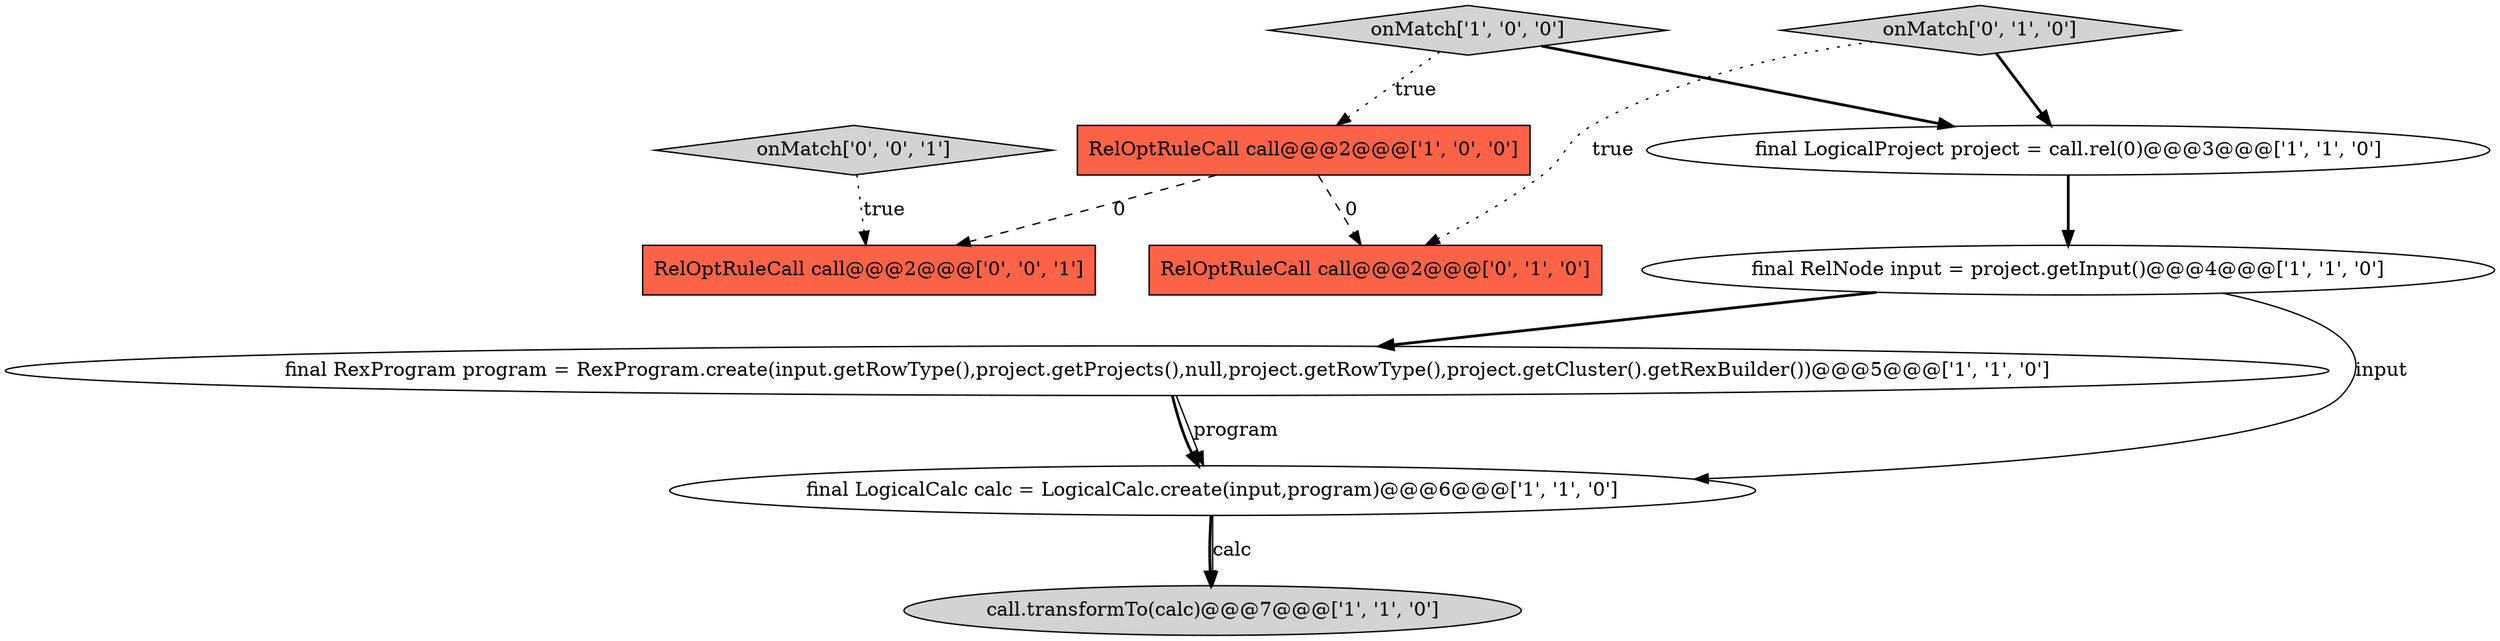 digraph {
10 [style = filled, label = "onMatch['0', '0', '1']", fillcolor = lightgray, shape = diamond image = "AAA0AAABBB3BBB"];
2 [style = filled, label = "RelOptRuleCall call@@@2@@@['1', '0', '0']", fillcolor = tomato, shape = box image = "AAA1AAABBB1BBB"];
0 [style = filled, label = "final LogicalCalc calc = LogicalCalc.create(input,program)@@@6@@@['1', '1', '0']", fillcolor = white, shape = ellipse image = "AAA0AAABBB1BBB"];
7 [style = filled, label = "RelOptRuleCall call@@@2@@@['0', '1', '0']", fillcolor = tomato, shape = box image = "AAA1AAABBB2BBB"];
5 [style = filled, label = "final RexProgram program = RexProgram.create(input.getRowType(),project.getProjects(),null,project.getRowType(),project.getCluster().getRexBuilder())@@@5@@@['1', '1', '0']", fillcolor = white, shape = ellipse image = "AAA0AAABBB1BBB"];
6 [style = filled, label = "onMatch['1', '0', '0']", fillcolor = lightgray, shape = diamond image = "AAA0AAABBB1BBB"];
8 [style = filled, label = "onMatch['0', '1', '0']", fillcolor = lightgray, shape = diamond image = "AAA0AAABBB2BBB"];
9 [style = filled, label = "RelOptRuleCall call@@@2@@@['0', '0', '1']", fillcolor = tomato, shape = box image = "AAA0AAABBB3BBB"];
1 [style = filled, label = "final RelNode input = project.getInput()@@@4@@@['1', '1', '0']", fillcolor = white, shape = ellipse image = "AAA0AAABBB1BBB"];
3 [style = filled, label = "final LogicalProject project = call.rel(0)@@@3@@@['1', '1', '0']", fillcolor = white, shape = ellipse image = "AAA0AAABBB1BBB"];
4 [style = filled, label = "call.transformTo(calc)@@@7@@@['1', '1', '0']", fillcolor = lightgray, shape = ellipse image = "AAA0AAABBB1BBB"];
1->5 [style = bold, label=""];
6->3 [style = bold, label=""];
5->0 [style = solid, label="program"];
8->7 [style = dotted, label="true"];
6->2 [style = dotted, label="true"];
1->0 [style = solid, label="input"];
5->0 [style = bold, label=""];
3->1 [style = bold, label=""];
10->9 [style = dotted, label="true"];
0->4 [style = bold, label=""];
2->7 [style = dashed, label="0"];
2->9 [style = dashed, label="0"];
0->4 [style = solid, label="calc"];
8->3 [style = bold, label=""];
}
